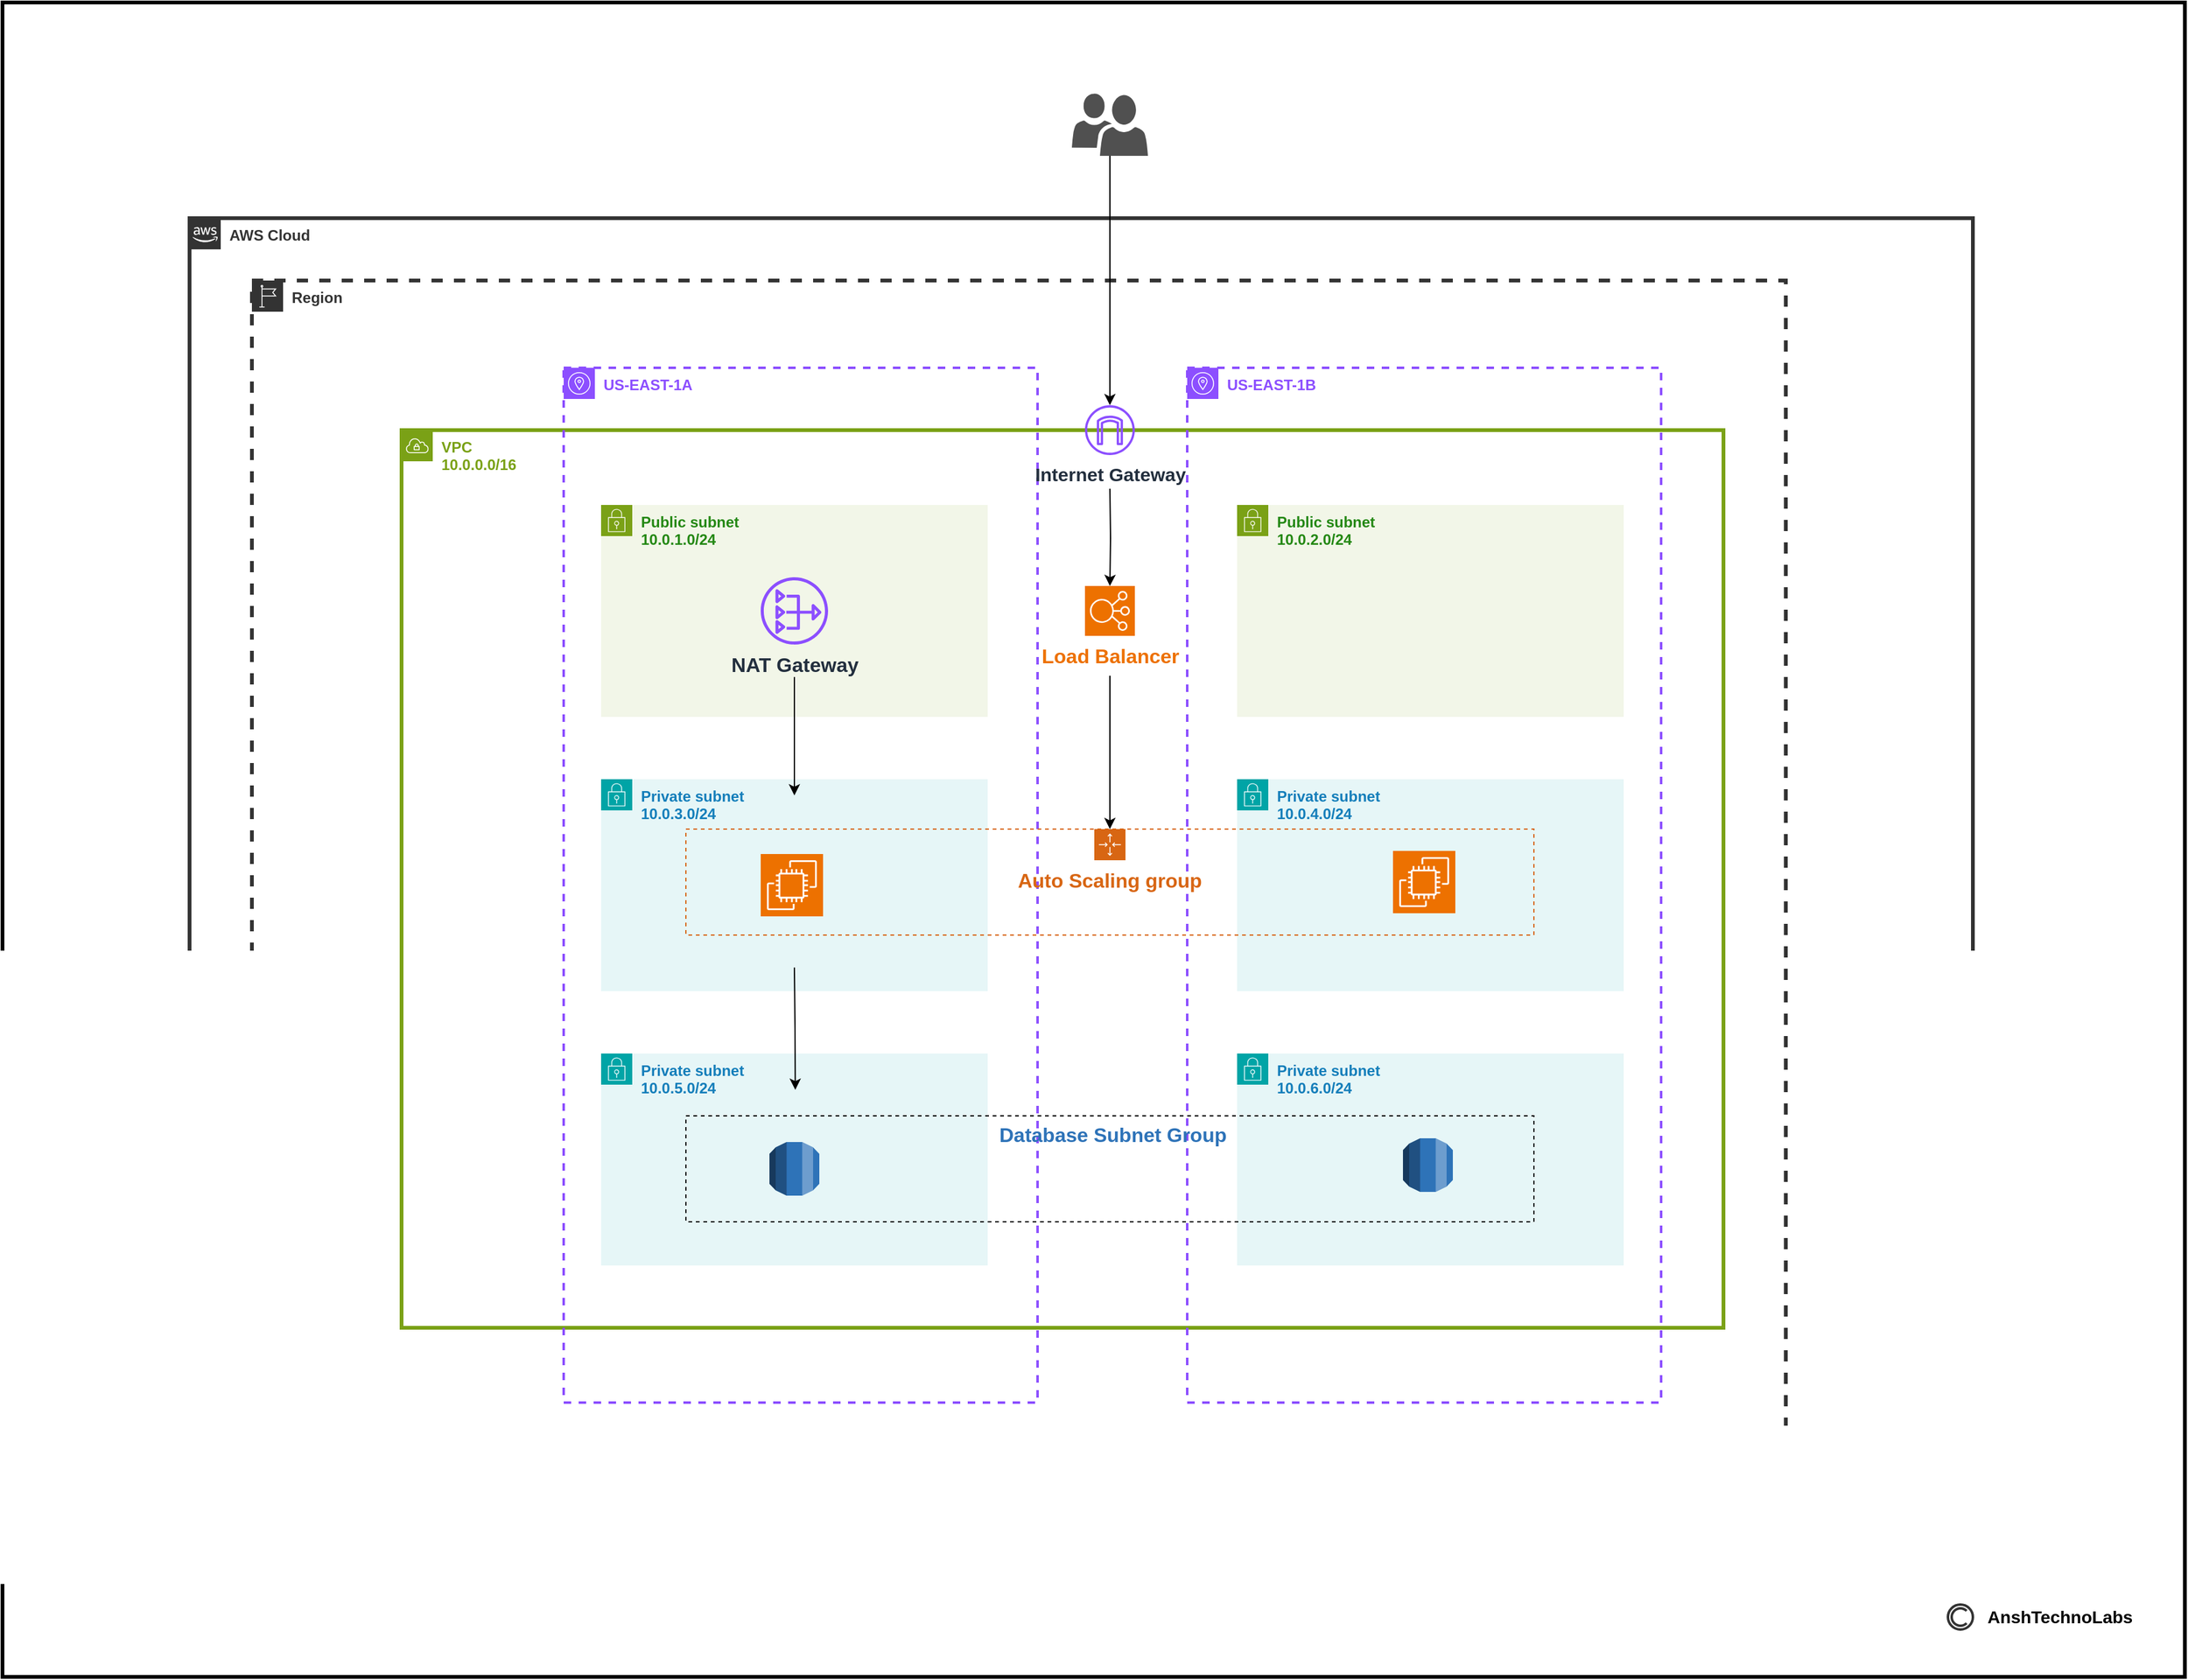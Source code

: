 <mxfile version="28.0.9">
  <diagram name="Page-1" id="wwfE4hXIR6dMBlTckLYs">
    <mxGraphModel dx="3443" dy="2489" grid="1" gridSize="10" guides="1" tooltips="1" connect="1" arrows="1" fold="1" page="1" pageScale="1" pageWidth="850" pageHeight="1100" math="0" shadow="0">
      <root>
        <mxCell id="0" />
        <mxCell id="1" parent="0" />
        <mxCell id="bluMt7Mp7qkQkoVN34da-1" value="&lt;font style=&quot;color: rgb(51, 51, 51);&quot;&gt;&lt;b&gt;AWS Cloud&lt;/b&gt;&lt;/font&gt;" style="points=[[0,0],[0.25,0],[0.5,0],[0.75,0],[1,0],[1,0.25],[1,0.5],[1,0.75],[1,1],[0.75,1],[0.5,1],[0.25,1],[0,1],[0,0.75],[0,0.5],[0,0.25]];outlineConnect=0;gradientColor=none;html=1;whiteSpace=wrap;fontSize=12;fontStyle=0;container=1;pointerEvents=0;collapsible=0;recursiveResize=0;shape=mxgraph.aws4.group;grIcon=mxgraph.aws4.group_aws_cloud_alt;strokeColor=#333333;fillColor=none;verticalAlign=top;align=left;spacingLeft=30;fontColor=#232F3E;dashed=0;strokeWidth=3;" parent="1" vertex="1">
          <mxGeometry x="-240" y="63" width="1430" height="1077" as="geometry" />
        </mxCell>
        <mxCell id="-M65HGXtSgj3IquWQeUL-9" value="" style="rounded=0;whiteSpace=wrap;html=1;fillColor=none;strokeWidth=3;" vertex="1" parent="bluMt7Mp7qkQkoVN34da-1">
          <mxGeometry x="-150" y="-173" width="1750" height="1343" as="geometry" />
        </mxCell>
        <mxCell id="bluMt7Mp7qkQkoVN34da-2" value="&lt;font style=&quot;color: rgb(51, 51, 51);&quot;&gt;Region&lt;/font&gt;" style="sketch=0;outlineConnect=0;gradientColor=none;html=1;whiteSpace=wrap;fontSize=12;fontStyle=1;shape=mxgraph.aws4.group;grIcon=mxgraph.aws4.group_region;strokeColor=#333333;fillColor=none;verticalAlign=top;align=left;spacingLeft=30;fontColor=#879196;dashed=1;strokeWidth=3;" parent="bluMt7Mp7qkQkoVN34da-1" vertex="1">
          <mxGeometry x="50" y="50" width="1230" height="930" as="geometry" />
        </mxCell>
        <mxCell id="bluMt7Mp7qkQkoVN34da-4" value="&lt;font style=&quot;color: rgb(122, 161, 22);&quot;&gt;VPC&lt;/font&gt;&lt;div&gt;&lt;font style=&quot;color: rgb(122, 161, 22);&quot;&gt;10.0.0.0/16&lt;/font&gt;&lt;/div&gt;" style="sketch=0;outlineConnect=0;gradientColor=none;html=1;whiteSpace=wrap;fontSize=12;fontStyle=1;shape=mxgraph.aws4.group;grIcon=mxgraph.aws4.group_vpc;strokeColor=#7AA116;fillColor=none;verticalAlign=top;align=left;spacingLeft=30;fontColor=#879196;dashed=0;strokeWidth=3;" parent="bluMt7Mp7qkQkoVN34da-1" vertex="1">
          <mxGeometry x="170" y="170" width="1060" height="720" as="geometry" />
        </mxCell>
        <mxCell id="bluMt7Mp7qkQkoVN34da-5" value="&lt;font color=&quot;#8c4fff&quot;&gt;US-EAST-1A&lt;/font&gt;" style="sketch=0;outlineConnect=0;gradientColor=none;html=1;whiteSpace=wrap;fontSize=12;fontStyle=1;shape=mxgraph.aws4.group;grIcon=mxgraph.aws4.group_availability_zone;strokeColor=#8C4FFF;fillColor=none;verticalAlign=top;align=left;spacingLeft=30;fontColor=#545B64;dashed=1;strokeWidth=2;" parent="bluMt7Mp7qkQkoVN34da-1" vertex="1">
          <mxGeometry x="300" y="120" width="380" height="830" as="geometry" />
        </mxCell>
        <mxCell id="bluMt7Mp7qkQkoVN34da-7" value="&lt;span style=&quot;color: rgb(140, 79, 255);&quot;&gt;US-EAST-1B&lt;/span&gt;" style="sketch=0;outlineConnect=0;gradientColor=none;html=1;whiteSpace=wrap;fontSize=12;fontStyle=1;shape=mxgraph.aws4.group;grIcon=mxgraph.aws4.group_availability_zone;strokeColor=#8C4FFF;fillColor=none;verticalAlign=top;align=left;spacingLeft=30;fontColor=#545B64;dashed=1;strokeWidth=2;" parent="bluMt7Mp7qkQkoVN34da-1" vertex="1">
          <mxGeometry x="800" y="120" width="380" height="830" as="geometry" />
        </mxCell>
        <mxCell id="bluMt7Mp7qkQkoVN34da-9" value="&lt;b&gt;&lt;font style=&quot;font-size: 15px;&quot;&gt;Internet Gateway&lt;/font&gt;&lt;/b&gt;" style="sketch=0;outlineConnect=0;fontColor=#232F3E;gradientColor=none;fillColor=#8C4FFF;strokeColor=none;dashed=0;verticalLabelPosition=bottom;verticalAlign=top;align=center;html=1;fontSize=12;fontStyle=0;aspect=fixed;pointerEvents=1;shape=mxgraph.aws4.internet_gateway;" parent="bluMt7Mp7qkQkoVN34da-1" vertex="1">
          <mxGeometry x="718" y="150" width="40" height="40" as="geometry" />
        </mxCell>
        <mxCell id="bluMt7Mp7qkQkoVN34da-10" value="&lt;b&gt;Public subnet&lt;/b&gt;&lt;div&gt;&lt;b&gt;10.0.1.0/24&lt;/b&gt;&lt;/div&gt;" style="points=[[0,0],[0.25,0],[0.5,0],[0.75,0],[1,0],[1,0.25],[1,0.5],[1,0.75],[1,1],[0.75,1],[0.5,1],[0.25,1],[0,1],[0,0.75],[0,0.5],[0,0.25]];outlineConnect=0;gradientColor=none;html=1;whiteSpace=wrap;fontSize=12;fontStyle=0;container=1;pointerEvents=0;collapsible=0;recursiveResize=0;shape=mxgraph.aws4.group;grIcon=mxgraph.aws4.group_security_group;grStroke=0;strokeColor=#7AA116;fillColor=#F2F6E8;verticalAlign=top;align=left;spacingLeft=30;fontColor=#248814;dashed=0;" parent="bluMt7Mp7qkQkoVN34da-1" vertex="1">
          <mxGeometry x="330" y="230" width="310" height="170" as="geometry" />
        </mxCell>
        <mxCell id="bluMt7Mp7qkQkoVN34da-11" value="&lt;b&gt;Public subnet&lt;/b&gt;&lt;div&gt;&lt;b&gt;10.0.2.0/24&lt;/b&gt;&lt;/div&gt;" style="points=[[0,0],[0.25,0],[0.5,0],[0.75,0],[1,0],[1,0.25],[1,0.5],[1,0.75],[1,1],[0.75,1],[0.5,1],[0.25,1],[0,1],[0,0.75],[0,0.5],[0,0.25]];outlineConnect=0;gradientColor=none;html=1;whiteSpace=wrap;fontSize=12;fontStyle=0;container=1;pointerEvents=0;collapsible=0;recursiveResize=0;shape=mxgraph.aws4.group;grIcon=mxgraph.aws4.group_security_group;grStroke=0;strokeColor=#7AA116;fillColor=#F2F6E8;verticalAlign=top;align=left;spacingLeft=30;fontColor=#248814;dashed=0;" parent="bluMt7Mp7qkQkoVN34da-10" vertex="1">
          <mxGeometry x="510" width="310" height="170" as="geometry" />
        </mxCell>
        <mxCell id="bluMt7Mp7qkQkoVN34da-16" value="&lt;b&gt;&lt;font style=&quot;font-size: 16px;&quot;&gt;NAT Gateway&lt;/font&gt;&lt;/b&gt;" style="sketch=0;outlineConnect=0;fontColor=#232F3E;gradientColor=none;fillColor=#8C4FFF;strokeColor=none;dashed=0;verticalLabelPosition=bottom;verticalAlign=top;align=center;html=1;fontSize=12;fontStyle=0;aspect=fixed;pointerEvents=1;shape=mxgraph.aws4.nat_gateway;" parent="bluMt7Mp7qkQkoVN34da-10" vertex="1">
          <mxGeometry x="128" y="58" width="54" height="54" as="geometry" />
        </mxCell>
        <mxCell id="bluMt7Mp7qkQkoVN34da-12" value="&lt;b&gt;Private subnet&lt;/b&gt;&lt;div&gt;&lt;b&gt;10.0.3.0/24&lt;/b&gt;&lt;/div&gt;" style="points=[[0,0],[0.25,0],[0.5,0],[0.75,0],[1,0],[1,0.25],[1,0.5],[1,0.75],[1,1],[0.75,1],[0.5,1],[0.25,1],[0,1],[0,0.75],[0,0.5],[0,0.25]];outlineConnect=0;gradientColor=none;html=1;whiteSpace=wrap;fontSize=12;fontStyle=0;container=1;pointerEvents=0;collapsible=0;recursiveResize=0;shape=mxgraph.aws4.group;grIcon=mxgraph.aws4.group_security_group;grStroke=0;strokeColor=#00A4A6;fillColor=#E6F6F7;verticalAlign=top;align=left;spacingLeft=30;fontColor=#147EBA;dashed=0;" parent="bluMt7Mp7qkQkoVN34da-1" vertex="1">
          <mxGeometry x="330" y="450" width="310" height="170" as="geometry" />
        </mxCell>
        <mxCell id="bluMt7Mp7qkQkoVN34da-13" value="&lt;b&gt;Private subnet&lt;/b&gt;&lt;div&gt;&lt;b&gt;10.0.4.0/24&lt;/b&gt;&lt;/div&gt;" style="points=[[0,0],[0.25,0],[0.5,0],[0.75,0],[1,0],[1,0.25],[1,0.5],[1,0.75],[1,1],[0.75,1],[0.5,1],[0.25,1],[0,1],[0,0.75],[0,0.5],[0,0.25]];outlineConnect=0;gradientColor=none;html=1;whiteSpace=wrap;fontSize=12;fontStyle=0;container=1;pointerEvents=0;collapsible=0;recursiveResize=0;shape=mxgraph.aws4.group;grIcon=mxgraph.aws4.group_security_group;grStroke=0;strokeColor=#00A4A6;fillColor=#E6F6F7;verticalAlign=top;align=left;spacingLeft=30;fontColor=#147EBA;dashed=0;" parent="bluMt7Mp7qkQkoVN34da-1" vertex="1">
          <mxGeometry x="840" y="450" width="310" height="170" as="geometry" />
        </mxCell>
        <mxCell id="bluMt7Mp7qkQkoVN34da-14" value="&lt;b&gt;Private subnet&lt;/b&gt;&lt;div&gt;&lt;b&gt;10.0.5.0/24&lt;/b&gt;&lt;/div&gt;" style="points=[[0,0],[0.25,0],[0.5,0],[0.75,0],[1,0],[1,0.25],[1,0.5],[1,0.75],[1,1],[0.75,1],[0.5,1],[0.25,1],[0,1],[0,0.75],[0,0.5],[0,0.25]];outlineConnect=0;gradientColor=none;html=1;whiteSpace=wrap;fontSize=12;fontStyle=0;container=1;pointerEvents=0;collapsible=0;recursiveResize=0;shape=mxgraph.aws4.group;grIcon=mxgraph.aws4.group_security_group;grStroke=0;strokeColor=#00A4A6;fillColor=#E6F6F7;verticalAlign=top;align=left;spacingLeft=30;fontColor=#147EBA;dashed=0;" parent="bluMt7Mp7qkQkoVN34da-1" vertex="1">
          <mxGeometry x="330" y="670" width="310" height="170" as="geometry" />
        </mxCell>
        <mxCell id="bluMt7Mp7qkQkoVN34da-15" value="&lt;b&gt;Private subnet&lt;/b&gt;&lt;div&gt;&lt;b&gt;10.0.6.0/24&lt;/b&gt;&lt;/div&gt;" style="points=[[0,0],[0.25,0],[0.5,0],[0.75,0],[1,0],[1,0.25],[1,0.5],[1,0.75],[1,1],[0.75,1],[0.5,1],[0.25,1],[0,1],[0,0.75],[0,0.5],[0,0.25]];outlineConnect=0;gradientColor=none;html=1;whiteSpace=wrap;fontSize=12;fontStyle=0;container=1;pointerEvents=0;collapsible=0;recursiveResize=0;shape=mxgraph.aws4.group;grIcon=mxgraph.aws4.group_security_group;grStroke=0;strokeColor=#00A4A6;fillColor=#E6F6F7;verticalAlign=top;align=left;spacingLeft=30;fontColor=#147EBA;dashed=0;" parent="bluMt7Mp7qkQkoVN34da-1" vertex="1">
          <mxGeometry x="840" y="670" width="310" height="170" as="geometry" />
        </mxCell>
        <mxCell id="TNlYU9b12tAEpSDugZnS-1" value="&lt;font style=&quot;font-size: 16px;&quot;&gt;&lt;b&gt;Auto Scaling group&lt;/b&gt;&lt;/font&gt;" style="points=[[0,0],[0.25,0],[0.5,0],[0.75,0],[1,0],[1,0.25],[1,0.5],[1,0.75],[1,1],[0.75,1],[0.5,1],[0.25,1],[0,1],[0,0.75],[0,0.5],[0,0.25]];outlineConnect=0;gradientColor=none;html=1;whiteSpace=wrap;fontSize=12;fontStyle=0;container=1;pointerEvents=0;collapsible=0;recursiveResize=0;shape=mxgraph.aws4.groupCenter;grIcon=mxgraph.aws4.group_auto_scaling_group;grStroke=1;strokeColor=#D86613;fillColor=none;verticalAlign=top;align=center;fontColor=#D86613;dashed=1;spacingTop=25;" parent="bluMt7Mp7qkQkoVN34da-1" vertex="1">
          <mxGeometry x="398" y="490" width="680" height="85" as="geometry" />
        </mxCell>
        <mxCell id="TNlYU9b12tAEpSDugZnS-14" value="" style="sketch=0;points=[[0,0,0],[0.25,0,0],[0.5,0,0],[0.75,0,0],[1,0,0],[0,1,0],[0.25,1,0],[0.5,1,0],[0.75,1,0],[1,1,0],[0,0.25,0],[0,0.5,0],[0,0.75,0],[1,0.25,0],[1,0.5,0],[1,0.75,0]];outlineConnect=0;fontColor=#232F3E;fillColor=#ED7100;strokeColor=#ffffff;dashed=0;verticalLabelPosition=bottom;verticalAlign=top;align=center;html=1;fontSize=12;fontStyle=0;aspect=fixed;shape=mxgraph.aws4.resourceIcon;resIcon=mxgraph.aws4.ec2;" parent="TNlYU9b12tAEpSDugZnS-1" vertex="1">
          <mxGeometry x="60" y="20" width="50" height="50" as="geometry" />
        </mxCell>
        <mxCell id="TNlYU9b12tAEpSDugZnS-11" style="edgeStyle=orthogonalEdgeStyle;rounded=0;orthogonalLoop=1;jettySize=auto;html=1;" parent="bluMt7Mp7qkQkoVN34da-1" edge="1">
          <mxGeometry relative="1" as="geometry">
            <mxPoint x="485" y="368" as="sourcePoint" />
            <mxPoint x="485" y="463" as="targetPoint" />
          </mxGeometry>
        </mxCell>
        <mxCell id="TNlYU9b12tAEpSDugZnS-12" value="" style="rounded=0;whiteSpace=wrap;html=1;fillColor=none;dashed=1;" parent="bluMt7Mp7qkQkoVN34da-1" vertex="1">
          <mxGeometry x="398" y="720" width="680" height="85" as="geometry" />
        </mxCell>
        <mxCell id="TNlYU9b12tAEpSDugZnS-13" value="" style="outlineConnect=0;dashed=0;verticalLabelPosition=bottom;verticalAlign=top;align=center;html=1;shape=mxgraph.aws3.rds;fillColor=#2E73B8;gradientColor=none;" parent="bluMt7Mp7qkQkoVN34da-1" vertex="1">
          <mxGeometry x="465" y="741" width="40" height="43" as="geometry" />
        </mxCell>
        <mxCell id="TNlYU9b12tAEpSDugZnS-15" style="edgeStyle=orthogonalEdgeStyle;rounded=0;orthogonalLoop=1;jettySize=auto;html=1;entryX=0.129;entryY=-0.022;entryDx=0;entryDy=0;entryPerimeter=0;exitX=0.5;exitY=1;exitDx=0;exitDy=0;" parent="bluMt7Mp7qkQkoVN34da-1" edge="1">
          <mxGeometry relative="1" as="geometry">
            <mxPoint x="485" y="601" as="sourcePoint" />
            <mxPoint x="485.72" y="699.13" as="targetPoint" />
          </mxGeometry>
        </mxCell>
        <mxCell id="TNlYU9b12tAEpSDugZnS-17" value="&lt;b&gt;&lt;font style=&quot;color: rgb(46, 115, 184);&quot;&gt;Database Subnet Group&lt;/font&gt;&lt;/b&gt;" style="text;strokeColor=none;align=center;fillColor=none;html=1;verticalAlign=middle;whiteSpace=wrap;rounded=0;fontSize=16;" parent="bluMt7Mp7qkQkoVN34da-1" vertex="1">
          <mxGeometry x="644.5" y="720" width="191" height="30" as="geometry" />
        </mxCell>
        <mxCell id="-M65HGXtSgj3IquWQeUL-2" value="" style="sketch=0;points=[[0,0,0],[0.25,0,0],[0.5,0,0],[0.75,0,0],[1,0,0],[0,1,0],[0.25,1,0],[0.5,1,0],[0.75,1,0],[1,1,0],[0,0.25,0],[0,0.5,0],[0,0.75,0],[1,0.25,0],[1,0.5,0],[1,0.75,0]];outlineConnect=0;fontColor=#232F3E;fillColor=#ED7100;strokeColor=#ffffff;dashed=0;verticalLabelPosition=bottom;verticalAlign=top;align=center;html=1;fontSize=12;fontStyle=0;aspect=fixed;shape=mxgraph.aws4.resourceIcon;resIcon=mxgraph.aws4.ec2;" vertex="1" parent="bluMt7Mp7qkQkoVN34da-1">
          <mxGeometry x="965" y="507.5" width="50" height="50" as="geometry" />
        </mxCell>
        <mxCell id="TNlYU9b12tAEpSDugZnS-8" style="edgeStyle=orthogonalEdgeStyle;rounded=0;orthogonalLoop=1;jettySize=auto;html=1;" parent="1" source="TNlYU9b12tAEpSDugZnS-7" target="bluMt7Mp7qkQkoVN34da-9" edge="1">
          <mxGeometry relative="1" as="geometry" />
        </mxCell>
        <mxCell id="TNlYU9b12tAEpSDugZnS-7" value="" style="sketch=0;pointerEvents=1;shadow=0;dashed=0;html=1;strokeColor=none;labelPosition=center;verticalLabelPosition=bottom;verticalAlign=top;align=center;fillColor=#505050;shape=mxgraph.mscae.intune.user_group" parent="1" vertex="1">
          <mxGeometry x="467.5" y="-37" width="61" height="50" as="geometry" />
        </mxCell>
        <mxCell id="-M65HGXtSgj3IquWQeUL-3" value="" style="outlineConnect=0;dashed=0;verticalLabelPosition=bottom;verticalAlign=top;align=center;html=1;shape=mxgraph.aws3.rds;fillColor=#2E73B8;gradientColor=none;" vertex="1" parent="1">
          <mxGeometry x="733" y="801" width="40" height="43" as="geometry" />
        </mxCell>
        <mxCell id="-M65HGXtSgj3IquWQeUL-7" style="edgeStyle=orthogonalEdgeStyle;rounded=0;orthogonalLoop=1;jettySize=auto;html=1;" edge="1" parent="1" target="TNlYU9b12tAEpSDugZnS-1">
          <mxGeometry relative="1" as="geometry">
            <mxPoint x="498" y="430" as="sourcePoint" />
            <mxPoint x="500" y="550" as="targetPoint" />
            <Array as="points">
              <mxPoint x="498" y="510" />
              <mxPoint x="498" y="510" />
            </Array>
          </mxGeometry>
        </mxCell>
        <mxCell id="TNlYU9b12tAEpSDugZnS-6" value="&lt;b&gt;&lt;font style=&quot;font-size: 16px; color: rgb(237, 113, 0);&quot;&gt;Load Balancer&lt;/font&gt;&lt;/b&gt;" style="sketch=0;points=[[0,0,0],[0.25,0,0],[0.5,0,0],[0.75,0,0],[1,0,0],[0,1,0],[0.25,1,0],[0.5,1,0],[0.75,1,0],[1,1,0],[0,0.25,0],[0,0.5,0],[0,0.75,0],[1,0.25,0],[1,0.5,0],[1,0.75,0]];outlineConnect=0;fontColor=#232F3E;fillColor=#ED7100;strokeColor=#ffffff;dashed=0;verticalLabelPosition=bottom;verticalAlign=top;align=center;html=1;fontSize=12;fontStyle=0;aspect=fixed;shape=mxgraph.aws4.resourceIcon;resIcon=mxgraph.aws4.elastic_load_balancing;" parent="1" vertex="1">
          <mxGeometry x="478" y="358" width="40" height="40" as="geometry" />
        </mxCell>
        <mxCell id="TNlYU9b12tAEpSDugZnS-10" style="edgeStyle=orthogonalEdgeStyle;rounded=0;orthogonalLoop=1;jettySize=auto;html=1;entryX=0.5;entryY=0;entryDx=0;entryDy=0;entryPerimeter=0;" parent="1" target="TNlYU9b12tAEpSDugZnS-6" edge="1">
          <mxGeometry relative="1" as="geometry">
            <mxPoint x="498" y="280" as="sourcePoint" />
          </mxGeometry>
        </mxCell>
        <mxCell id="-M65HGXtSgj3IquWQeUL-10" value="" style="group" vertex="1" connectable="0" parent="1">
          <mxGeometry x="1170" y="1170" width="160" height="30" as="geometry" />
        </mxCell>
        <mxCell id="TNlYU9b12tAEpSDugZnS-22" value="AnshTechnoLabs" style="text;strokeColor=none;align=center;fillColor=none;html=1;verticalAlign=middle;whiteSpace=wrap;rounded=0;fontSize=14;fontStyle=1" parent="-M65HGXtSgj3IquWQeUL-10" vertex="1">
          <mxGeometry x="20" width="140" height="30" as="geometry" />
        </mxCell>
        <mxCell id="TNlYU9b12tAEpSDugZnS-23" value="" style="strokeColor=#333333;verticalLabelPosition=bottom;shadow=0;dashed=0;verticalAlign=top;strokeWidth=2;html=1;shape=mxgraph.mockup.misc.copyrightIcon;fillColor=none;" parent="-M65HGXtSgj3IquWQeUL-10" vertex="1">
          <mxGeometry y="5" width="20" height="20" as="geometry" />
        </mxCell>
      </root>
    </mxGraphModel>
  </diagram>
</mxfile>

